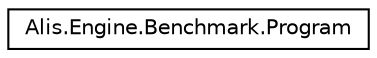 digraph "Graphical Class Hierarchy"
{
 // LATEX_PDF_SIZE
  edge [fontname="Helvetica",fontsize="10",labelfontname="Helvetica",labelfontsize="10"];
  node [fontname="Helvetica",fontsize="10",shape=record];
  rankdir="LR";
  Node0 [label="Alis.Engine.Benchmark.Program",height=0.2,width=0.4,color="black", fillcolor="white", style="filled",URL="$class_alis_1_1_engine_1_1_benchmark_1_1_program.html",tooltip="The program class"];
}
